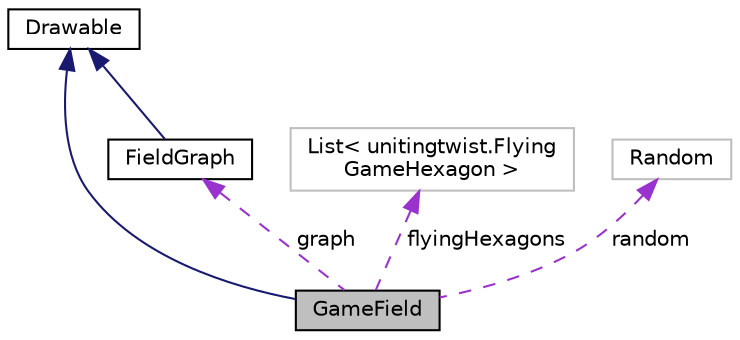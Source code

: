digraph "GameField"
{
  edge [fontname="Helvetica",fontsize="10",labelfontname="Helvetica",labelfontsize="10"];
  node [fontname="Helvetica",fontsize="10",shape=record];
  Node2 [label="GameField",height=0.2,width=0.4,color="black", fillcolor="grey75", style="filled", fontcolor="black"];
  Node3 -> Node2 [dir="back",color="midnightblue",fontsize="10",style="solid",fontname="Helvetica"];
  Node3 [label="Drawable",height=0.2,width=0.4,color="black", fillcolor="white", style="filled",URL="$interfaceunitingtwist_1_1_drawable.html",tooltip="Interface for an object that supports drawing itself on the OpenGL surface. "];
  Node4 -> Node2 [dir="back",color="darkorchid3",fontsize="10",style="dashed",label=" graph" ,fontname="Helvetica"];
  Node4 [label="FieldGraph",height=0.2,width=0.4,color="black", fillcolor="white", style="filled",URL="$classunitingtwist_1_1_field_graph.html",tooltip="Represent all the hexagons currently attached as a graph of points. "];
  Node3 -> Node4 [dir="back",color="midnightblue",fontsize="10",style="solid",fontname="Helvetica"];
  Node5 -> Node2 [dir="back",color="darkorchid3",fontsize="10",style="dashed",label=" flyingHexagons" ,fontname="Helvetica"];
  Node5 [label="List\< unitingtwist.Flying\lGameHexagon \>",height=0.2,width=0.4,color="grey75", fillcolor="white", style="filled"];
  Node6 -> Node2 [dir="back",color="darkorchid3",fontsize="10",style="dashed",label=" random" ,fontname="Helvetica"];
  Node6 [label="Random",height=0.2,width=0.4,color="grey75", fillcolor="white", style="filled"];
}
